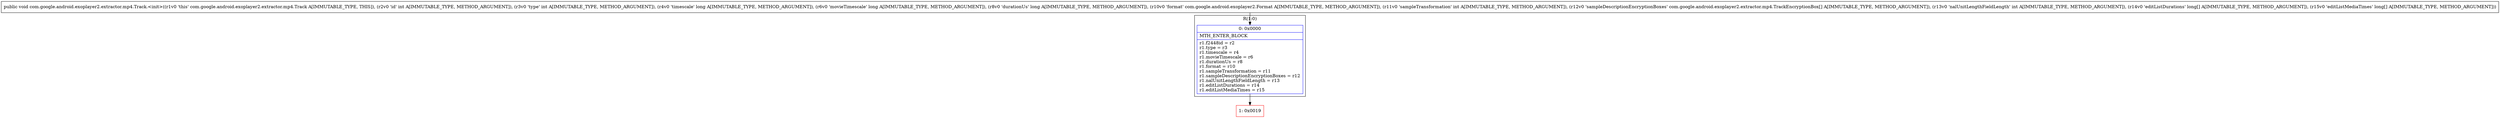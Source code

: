 digraph "CFG forcom.google.android.exoplayer2.extractor.mp4.Track.\<init\>(IIJJJLcom\/google\/android\/exoplayer2\/Format;I[Lcom\/google\/android\/exoplayer2\/extractor\/mp4\/TrackEncryptionBox;I[J[J)V" {
subgraph cluster_Region_1775376941 {
label = "R(1:0)";
node [shape=record,color=blue];
Node_0 [shape=record,label="{0\:\ 0x0000|MTH_ENTER_BLOCK\l|r1.f2448id = r2\lr1.type = r3\lr1.timescale = r4\lr1.movieTimescale = r6\lr1.durationUs = r8\lr1.format = r10\lr1.sampleTransformation = r11\lr1.sampleDescriptionEncryptionBoxes = r12\lr1.nalUnitLengthFieldLength = r13\lr1.editListDurations = r14\lr1.editListMediaTimes = r15\l}"];
}
Node_1 [shape=record,color=red,label="{1\:\ 0x0019}"];
MethodNode[shape=record,label="{public void com.google.android.exoplayer2.extractor.mp4.Track.\<init\>((r1v0 'this' com.google.android.exoplayer2.extractor.mp4.Track A[IMMUTABLE_TYPE, THIS]), (r2v0 'id' int A[IMMUTABLE_TYPE, METHOD_ARGUMENT]), (r3v0 'type' int A[IMMUTABLE_TYPE, METHOD_ARGUMENT]), (r4v0 'timescale' long A[IMMUTABLE_TYPE, METHOD_ARGUMENT]), (r6v0 'movieTimescale' long A[IMMUTABLE_TYPE, METHOD_ARGUMENT]), (r8v0 'durationUs' long A[IMMUTABLE_TYPE, METHOD_ARGUMENT]), (r10v0 'format' com.google.android.exoplayer2.Format A[IMMUTABLE_TYPE, METHOD_ARGUMENT]), (r11v0 'sampleTransformation' int A[IMMUTABLE_TYPE, METHOD_ARGUMENT]), (r12v0 'sampleDescriptionEncryptionBoxes' com.google.android.exoplayer2.extractor.mp4.TrackEncryptionBox[] A[IMMUTABLE_TYPE, METHOD_ARGUMENT]), (r13v0 'nalUnitLengthFieldLength' int A[IMMUTABLE_TYPE, METHOD_ARGUMENT]), (r14v0 'editListDurations' long[] A[IMMUTABLE_TYPE, METHOD_ARGUMENT]), (r15v0 'editListMediaTimes' long[] A[IMMUTABLE_TYPE, METHOD_ARGUMENT])) }"];
MethodNode -> Node_0;
Node_0 -> Node_1;
}


